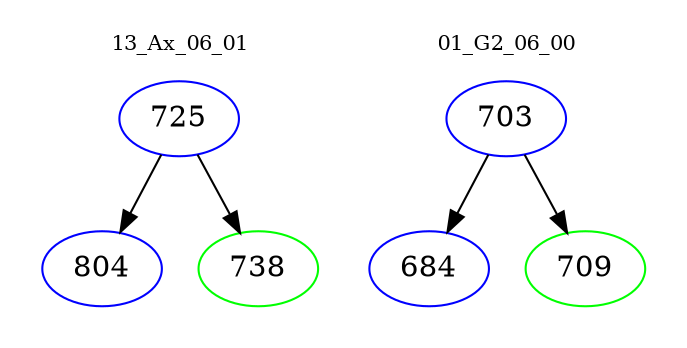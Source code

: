 digraph{
subgraph cluster_0 {
color = white
label = "13_Ax_06_01";
fontsize=10;
T0_725 [label="725", color="blue"]
T0_725 -> T0_804 [color="black"]
T0_804 [label="804", color="blue"]
T0_725 -> T0_738 [color="black"]
T0_738 [label="738", color="green"]
}
subgraph cluster_1 {
color = white
label = "01_G2_06_00";
fontsize=10;
T1_703 [label="703", color="blue"]
T1_703 -> T1_684 [color="black"]
T1_684 [label="684", color="blue"]
T1_703 -> T1_709 [color="black"]
T1_709 [label="709", color="green"]
}
}
